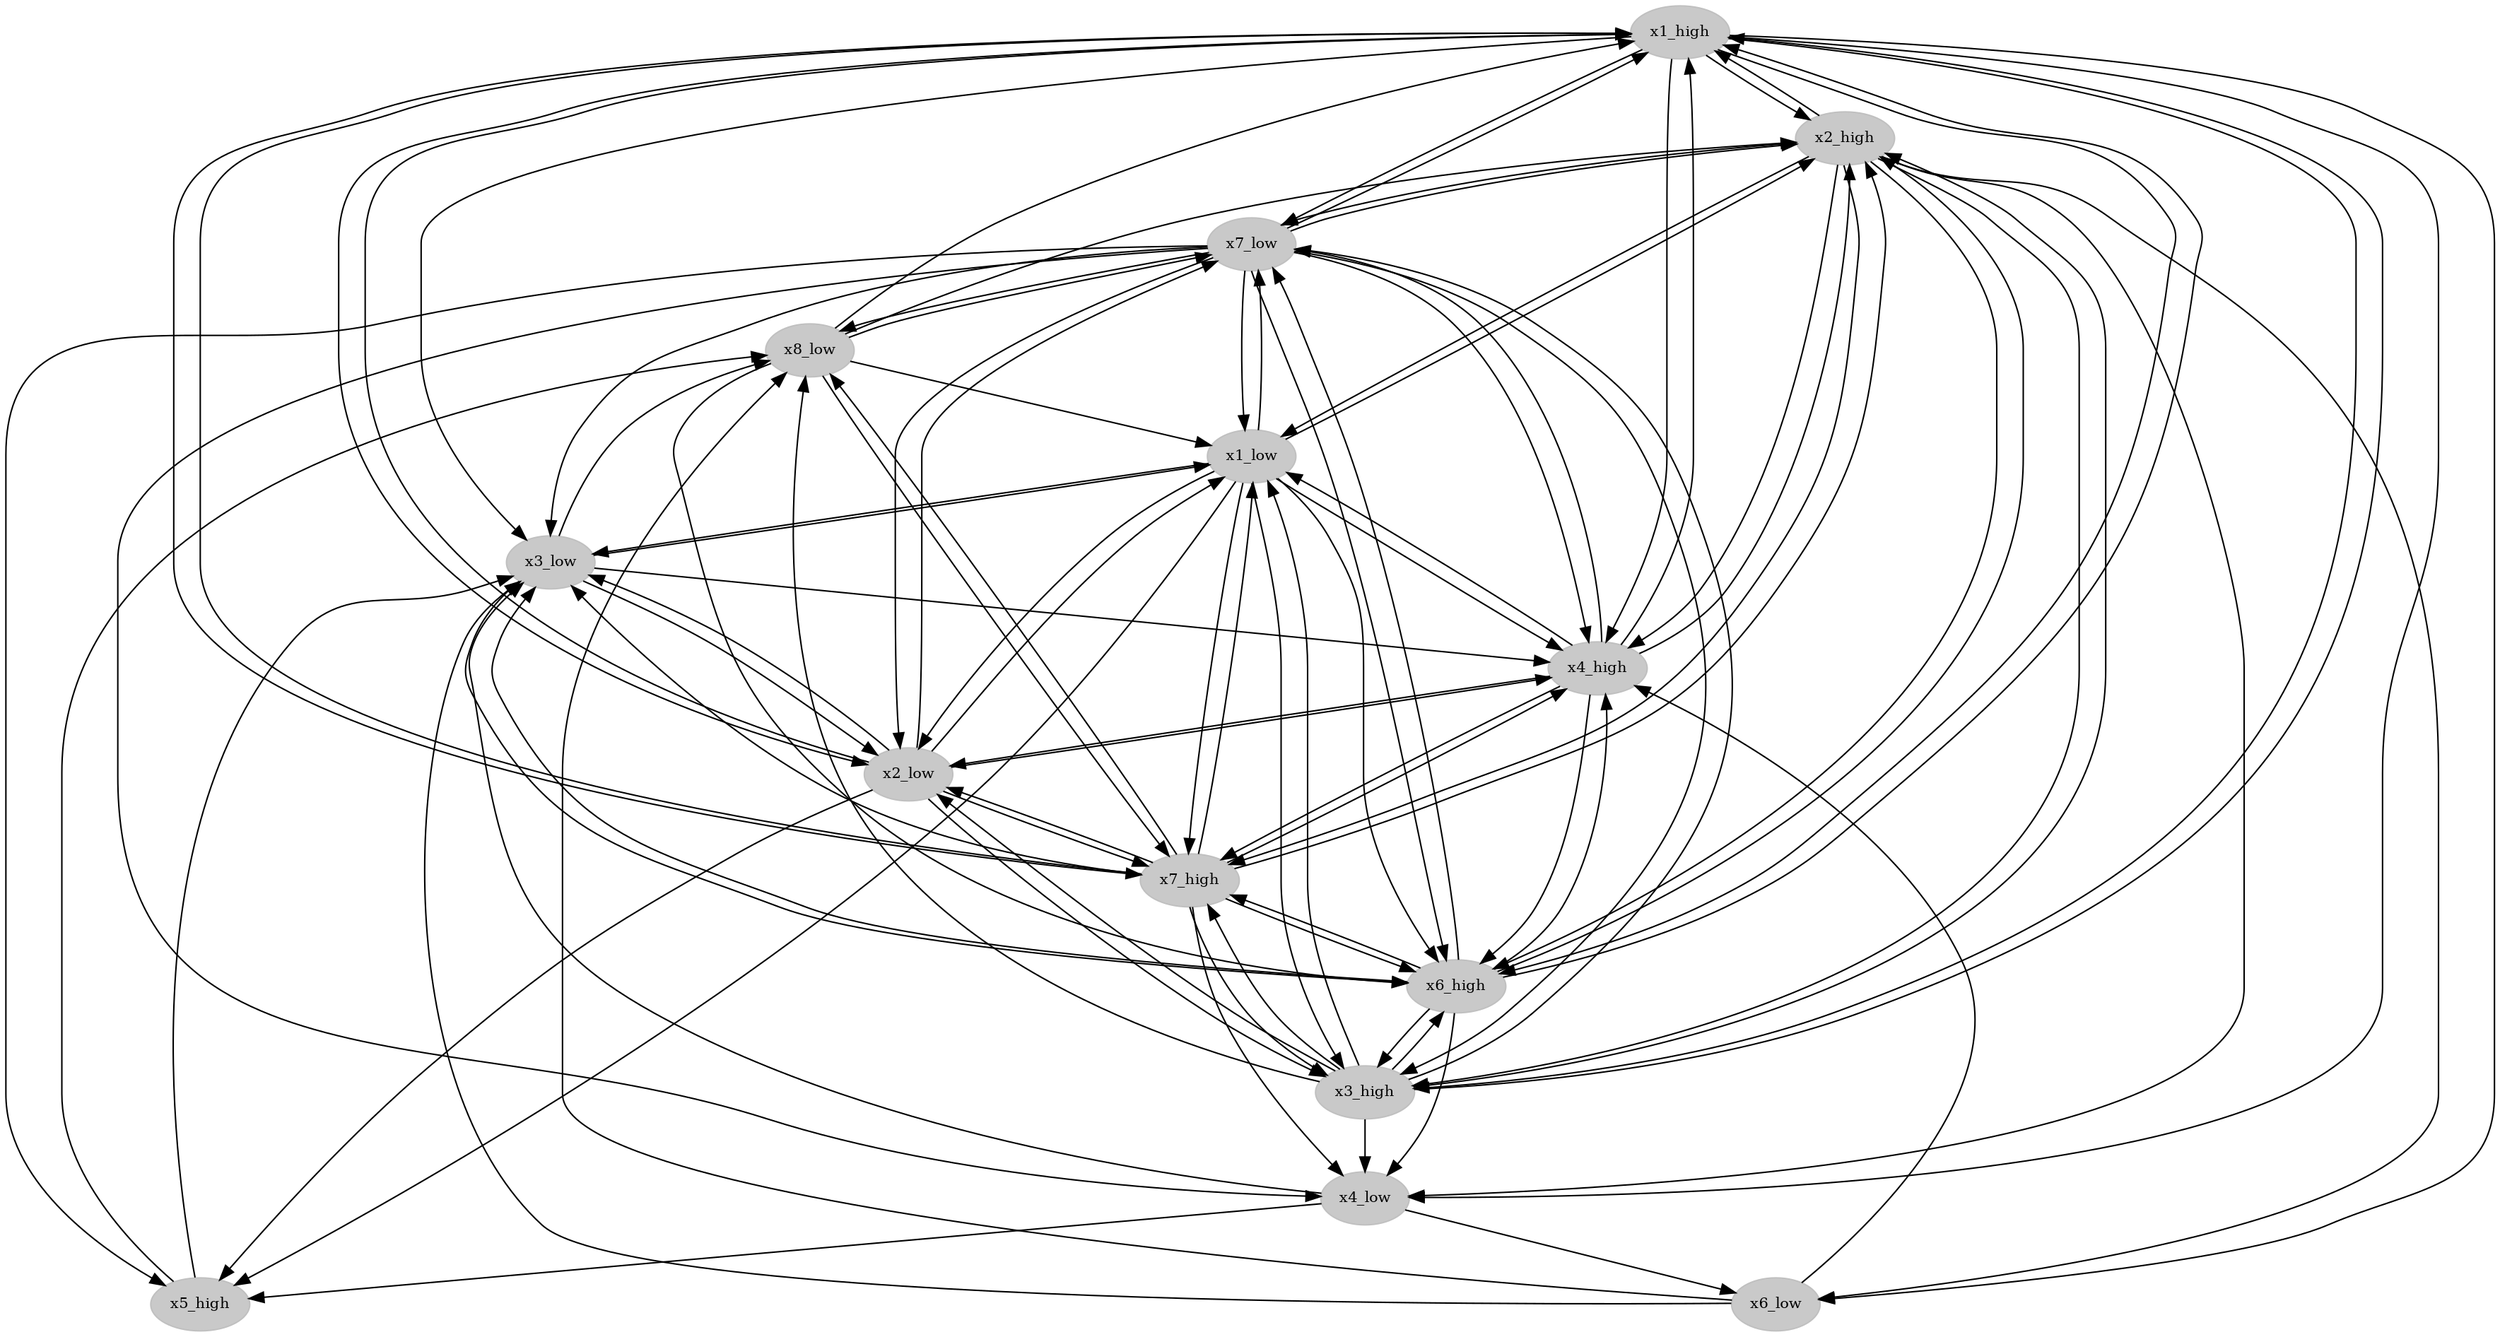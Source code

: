 digraph {
	x1_high [label=x1_high color=gray fillcolor="#c9c9c9" fontsize=10 shape=oval style=filled width=0]
	x2_high [label=x2_high color=gray fillcolor="#c9c9c9" fontsize=10 shape=oval style=filled width=0]
	x3_high [label=x3_high color=gray fillcolor="#c9c9c9" fontsize=10 shape=oval style=filled width=0]
	x4_high [label=x4_high color=gray fillcolor="#c9c9c9" fontsize=10 shape=oval style=filled width=0]
	x5_high [label=x5_high color=gray fillcolor="#c9c9c9" fontsize=10 shape=oval style=filled width=0]
	x6_high [label=x6_high color=gray fillcolor="#c9c9c9" fontsize=10 shape=oval style=filled width=0]
	x7_high [label=x7_high color=gray fillcolor="#c9c9c9" fontsize=10 shape=oval style=filled width=0]
	x1_low [label=x1_low color=gray fillcolor="#c9c9c9" fontsize=10 shape=oval style=filled width=0]
	x2_low [label=x2_low color=gray fillcolor="#c9c9c9" fontsize=10 shape=oval style=filled width=0]
	x3_low [label=x3_low color=gray fillcolor="#c9c9c9" fontsize=10 shape=oval style=filled width=0]
	x4_low [label=x4_low color=gray fillcolor="#c9c9c9" fontsize=10 shape=oval style=filled width=0]
	x6_low [label=x6_low color=gray fillcolor="#c9c9c9" fontsize=10 shape=oval style=filled width=0]
	x7_low [label=x7_low color=gray fillcolor="#c9c9c9" fontsize=10 shape=oval style=filled width=0]
	x8_low [label=x8_low color=gray fillcolor="#c9c9c9" fontsize=10 shape=oval style=filled width=0]
	x2_high -> x1_high [label="" color=black style=""]
	x3_high -> x1_high [label="" color=black style=""]
	x4_high -> x1_high [label="" color=black style=""]
	x6_high -> x1_high [label="" color=black style=""]
	x7_high -> x1_high [label="" color=black style=""]
	x2_low -> x1_high [label="" color=black style=""]
	x7_low -> x1_high [label="" color=black style=""]
	x8_low -> x1_high [label="" color=black style=""]
	x1_high -> x2_high [label="" color=black style=""]
	x3_high -> x2_high [label="" color=black style=""]
	x4_high -> x2_high [label="" color=black style=""]
	x6_high -> x2_high [label="" color=black style=""]
	x7_high -> x2_high [label="" color=black style=""]
	x1_low -> x2_high [label="" color=black style=""]
	x7_low -> x2_high [label="" color=black style=""]
	x8_low -> x2_high [label="" color=black style=""]
	x1_high -> x3_high [label="" color=black style=""]
	x2_high -> x3_high [label="" color=black style=""]
	x6_high -> x3_high [label="" color=black style=""]
	x7_high -> x3_high [label="" color=black style=""]
	x1_low -> x3_high [label="" color=black style=""]
	x2_low -> x3_high [label="" color=black style=""]
	x7_low -> x3_high [label="" color=black style=""]
	x1_high -> x4_high [label="" color=black style=""]
	x2_high -> x4_high [label="" color=black style=""]
	x6_high -> x4_high [label="" color=black style=""]
	x7_high -> x4_high [label="" color=black style=""]
	x1_low -> x4_high [label="" color=black style=""]
	x2_low -> x4_high [label="" color=black style=""]
	x3_low -> x4_high [label="" color=black style=""]
	x6_low -> x4_high [label="" color=black style=""]
	x7_low -> x4_high [label="" color=black style=""]
	x1_low -> x5_high [label="" color=black style=""]
	x2_low -> x5_high [label="" color=black style=""]
	x4_low -> x5_high [label="" color=black style=""]
	x7_low -> x5_high [label="" color=black style=""]
	x1_high -> x6_high [label="" color=black style=""]
	x2_high -> x6_high [label="" color=black style=""]
	x3_high -> x6_high [label="" color=black style=""]
	x4_high -> x6_high [label="" color=black style=""]
	x7_high -> x6_high [label="" color=black style=""]
	x1_low -> x6_high [label="" color=black style=""]
	x3_low -> x6_high [label="" color=black style=""]
	x7_low -> x6_high [label="" color=black style=""]
	x8_low -> x6_high [label="" color=black style=""]
	x1_high -> x7_high [label="" color=black style=""]
	x2_high -> x7_high [label="" color=black style=""]
	x3_high -> x7_high [label="" color=black style=""]
	x4_high -> x7_high [label="" color=black style=""]
	x6_high -> x7_high [label="" color=black style=""]
	x1_low -> x7_high [label="" color=black style=""]
	x2_low -> x7_high [label="" color=black style=""]
	x8_low -> x7_high [label="" color=black style=""]
	x2_high -> x1_low [label="" color=black style=""]
	x3_high -> x1_low [label="" color=black style=""]
	x4_high -> x1_low [label="" color=black style=""]
	x7_high -> x1_low [label="" color=black style=""]
	x2_low -> x1_low [label="" color=black style=""]
	x3_low -> x1_low [label="" color=black style=""]
	x7_low -> x1_low [label="" color=black style=""]
	x8_low -> x1_low [label="" color=black style=""]
	x1_high -> x2_low [label="" color=black style=""]
	x3_high -> x2_low [label="" color=black style=""]
	x4_high -> x2_low [label="" color=black style=""]
	x7_high -> x2_low [label="" color=black style=""]
	x1_low -> x2_low [label="" color=black style=""]
	x3_low -> x2_low [label="" color=black style=""]
	x7_low -> x2_low [label="" color=black style=""]
	x1_high -> x3_low [label="" color=black style=""]
	x5_high -> x3_low [label="" color=black style=""]
	x6_high -> x3_low [label="" color=black style=""]
	x7_high -> x3_low [label="" color=black style=""]
	x1_low -> x3_low [label="" color=black style=""]
	x2_low -> x3_low [label="" color=black style=""]
	x4_low -> x3_low [label="" color=black style=""]
	x6_low -> x3_low [label="" color=black style=""]
	x7_low -> x3_low [label="" color=black style=""]
	x1_high -> x4_low [label="" color=black style=""]
	x2_high -> x4_low [label="" color=black style=""]
	x3_high -> x4_low [label="" color=black style=""]
	x6_high -> x4_low [label="" color=black style=""]
	x7_high -> x4_low [label="" color=black style=""]
	x7_low -> x4_low [label="" color=black style=""]
	x1_high -> x6_low [label="" color=black style=""]
	x2_high -> x6_low [label="" color=black style=""]
	x4_low -> x6_low [label="" color=black style=""]
	x1_high -> x7_low [label="" color=black style=""]
	x2_high -> x7_low [label="" color=black style=""]
	x3_high -> x7_low [label="" color=black style=""]
	x4_high -> x7_low [label="" color=black style=""]
	x6_high -> x7_low [label="" color=black style=""]
	x1_low -> x7_low [label="" color=black style=""]
	x2_low -> x7_low [label="" color=black style=""]
	x8_low -> x7_low [label="" color=black style=""]
	x3_high -> x8_low [label="" color=black style=""]
	x5_high -> x8_low [label="" color=black style=""]
	x7_high -> x8_low [label="" color=black style=""]
	x3_low -> x8_low [label="" color=black style=""]
	x6_low -> x8_low [label="" color=black style=""]
	x7_low -> x8_low [label="" color=black style=""]
}
